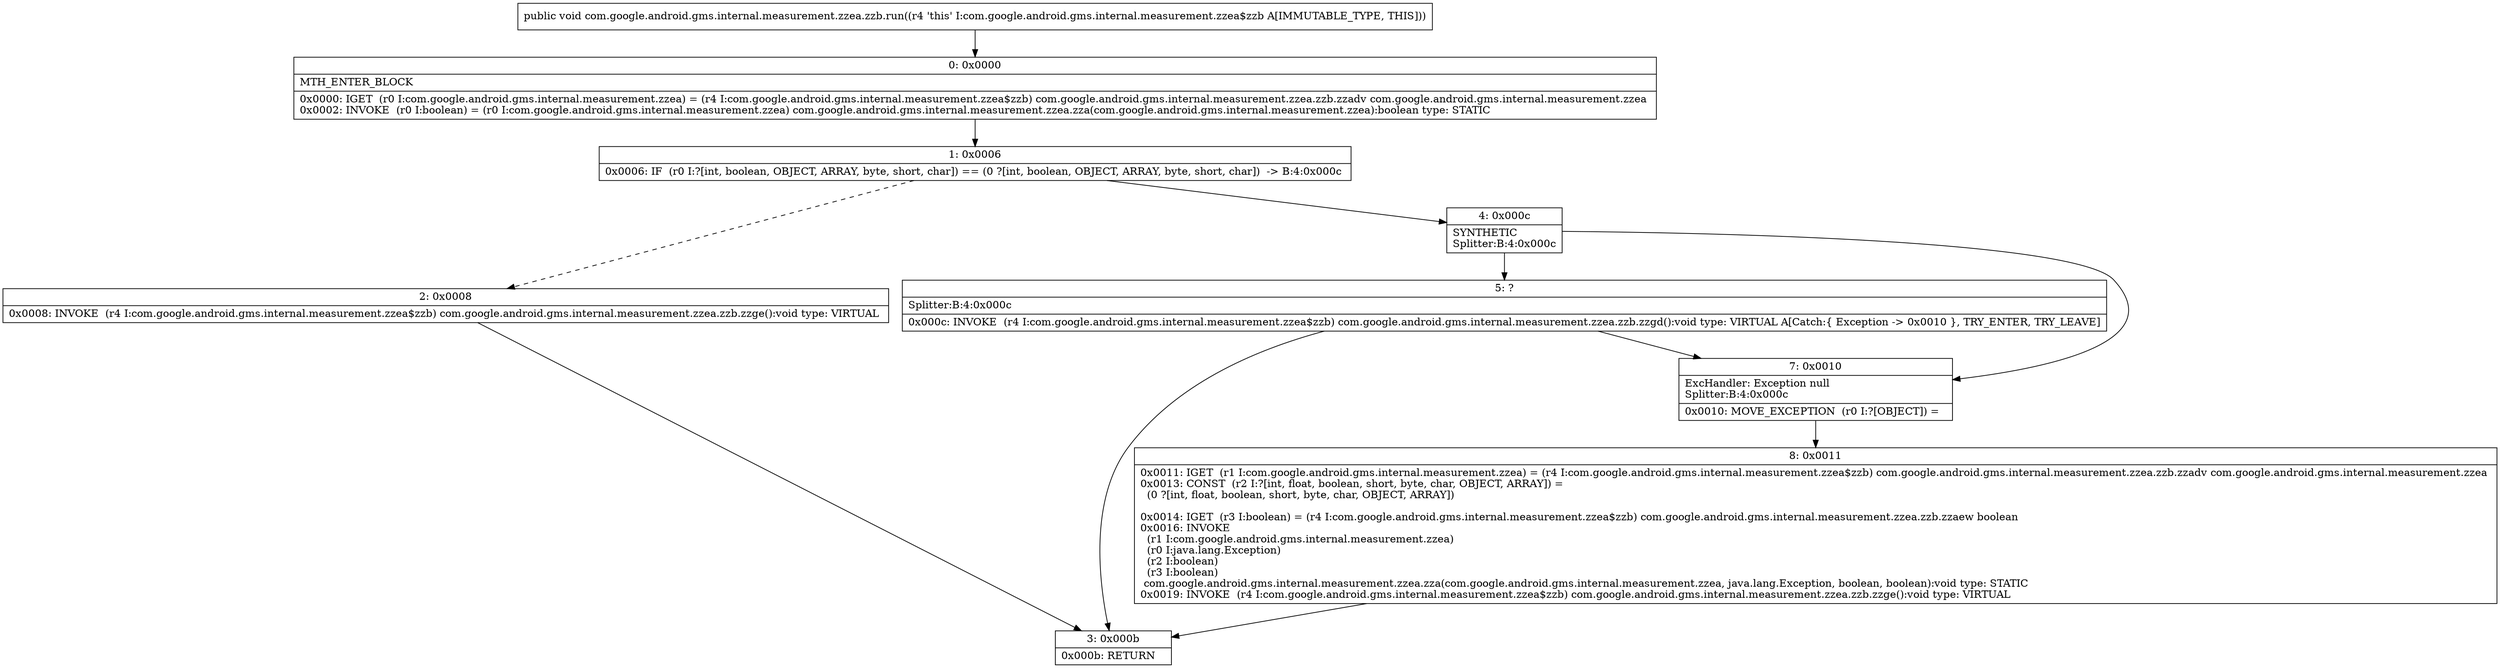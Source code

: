 digraph "CFG forcom.google.android.gms.internal.measurement.zzea.zzb.run()V" {
Node_0 [shape=record,label="{0\:\ 0x0000|MTH_ENTER_BLOCK\l|0x0000: IGET  (r0 I:com.google.android.gms.internal.measurement.zzea) = (r4 I:com.google.android.gms.internal.measurement.zzea$zzb) com.google.android.gms.internal.measurement.zzea.zzb.zzadv com.google.android.gms.internal.measurement.zzea \l0x0002: INVOKE  (r0 I:boolean) = (r0 I:com.google.android.gms.internal.measurement.zzea) com.google.android.gms.internal.measurement.zzea.zza(com.google.android.gms.internal.measurement.zzea):boolean type: STATIC \l}"];
Node_1 [shape=record,label="{1\:\ 0x0006|0x0006: IF  (r0 I:?[int, boolean, OBJECT, ARRAY, byte, short, char]) == (0 ?[int, boolean, OBJECT, ARRAY, byte, short, char])  \-\> B:4:0x000c \l}"];
Node_2 [shape=record,label="{2\:\ 0x0008|0x0008: INVOKE  (r4 I:com.google.android.gms.internal.measurement.zzea$zzb) com.google.android.gms.internal.measurement.zzea.zzb.zzge():void type: VIRTUAL \l}"];
Node_3 [shape=record,label="{3\:\ 0x000b|0x000b: RETURN   \l}"];
Node_4 [shape=record,label="{4\:\ 0x000c|SYNTHETIC\lSplitter:B:4:0x000c\l}"];
Node_5 [shape=record,label="{5\:\ ?|Splitter:B:4:0x000c\l|0x000c: INVOKE  (r4 I:com.google.android.gms.internal.measurement.zzea$zzb) com.google.android.gms.internal.measurement.zzea.zzb.zzgd():void type: VIRTUAL A[Catch:\{ Exception \-\> 0x0010 \}, TRY_ENTER, TRY_LEAVE]\l}"];
Node_7 [shape=record,label="{7\:\ 0x0010|ExcHandler: Exception null\lSplitter:B:4:0x000c\l|0x0010: MOVE_EXCEPTION  (r0 I:?[OBJECT]) =  \l}"];
Node_8 [shape=record,label="{8\:\ 0x0011|0x0011: IGET  (r1 I:com.google.android.gms.internal.measurement.zzea) = (r4 I:com.google.android.gms.internal.measurement.zzea$zzb) com.google.android.gms.internal.measurement.zzea.zzb.zzadv com.google.android.gms.internal.measurement.zzea \l0x0013: CONST  (r2 I:?[int, float, boolean, short, byte, char, OBJECT, ARRAY]) = \l  (0 ?[int, float, boolean, short, byte, char, OBJECT, ARRAY])\l \l0x0014: IGET  (r3 I:boolean) = (r4 I:com.google.android.gms.internal.measurement.zzea$zzb) com.google.android.gms.internal.measurement.zzea.zzb.zzaew boolean \l0x0016: INVOKE  \l  (r1 I:com.google.android.gms.internal.measurement.zzea)\l  (r0 I:java.lang.Exception)\l  (r2 I:boolean)\l  (r3 I:boolean)\l com.google.android.gms.internal.measurement.zzea.zza(com.google.android.gms.internal.measurement.zzea, java.lang.Exception, boolean, boolean):void type: STATIC \l0x0019: INVOKE  (r4 I:com.google.android.gms.internal.measurement.zzea$zzb) com.google.android.gms.internal.measurement.zzea.zzb.zzge():void type: VIRTUAL \l}"];
MethodNode[shape=record,label="{public void com.google.android.gms.internal.measurement.zzea.zzb.run((r4 'this' I:com.google.android.gms.internal.measurement.zzea$zzb A[IMMUTABLE_TYPE, THIS])) }"];
MethodNode -> Node_0;
Node_0 -> Node_1;
Node_1 -> Node_2[style=dashed];
Node_1 -> Node_4;
Node_2 -> Node_3;
Node_4 -> Node_5;
Node_4 -> Node_7;
Node_5 -> Node_7;
Node_5 -> Node_3;
Node_7 -> Node_8;
Node_8 -> Node_3;
}

